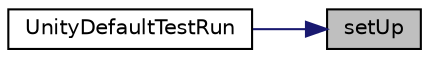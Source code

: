 digraph "setUp"
{
 // LATEX_PDF_SIZE
  edge [fontname="Helvetica",fontsize="10",labelfontname="Helvetica",labelfontsize="10"];
  node [fontname="Helvetica",fontsize="10",shape=record];
  rankdir="RL";
  Node1 [label="setUp",height=0.2,width=0.4,color="black", fillcolor="grey75", style="filled", fontcolor="black",tooltip=" "];
  Node1 -> Node2 [dir="back",color="midnightblue",fontsize="10",style="solid",fontname="Helvetica"];
  Node2 [label="UnityDefaultTestRun",height=0.2,width=0.4,color="black", fillcolor="white", style="filled",URL="$d1/d88/a00128.html#ae3c8272eef0f0b6228ca47b9dd1aa2af",tooltip=" "];
}
